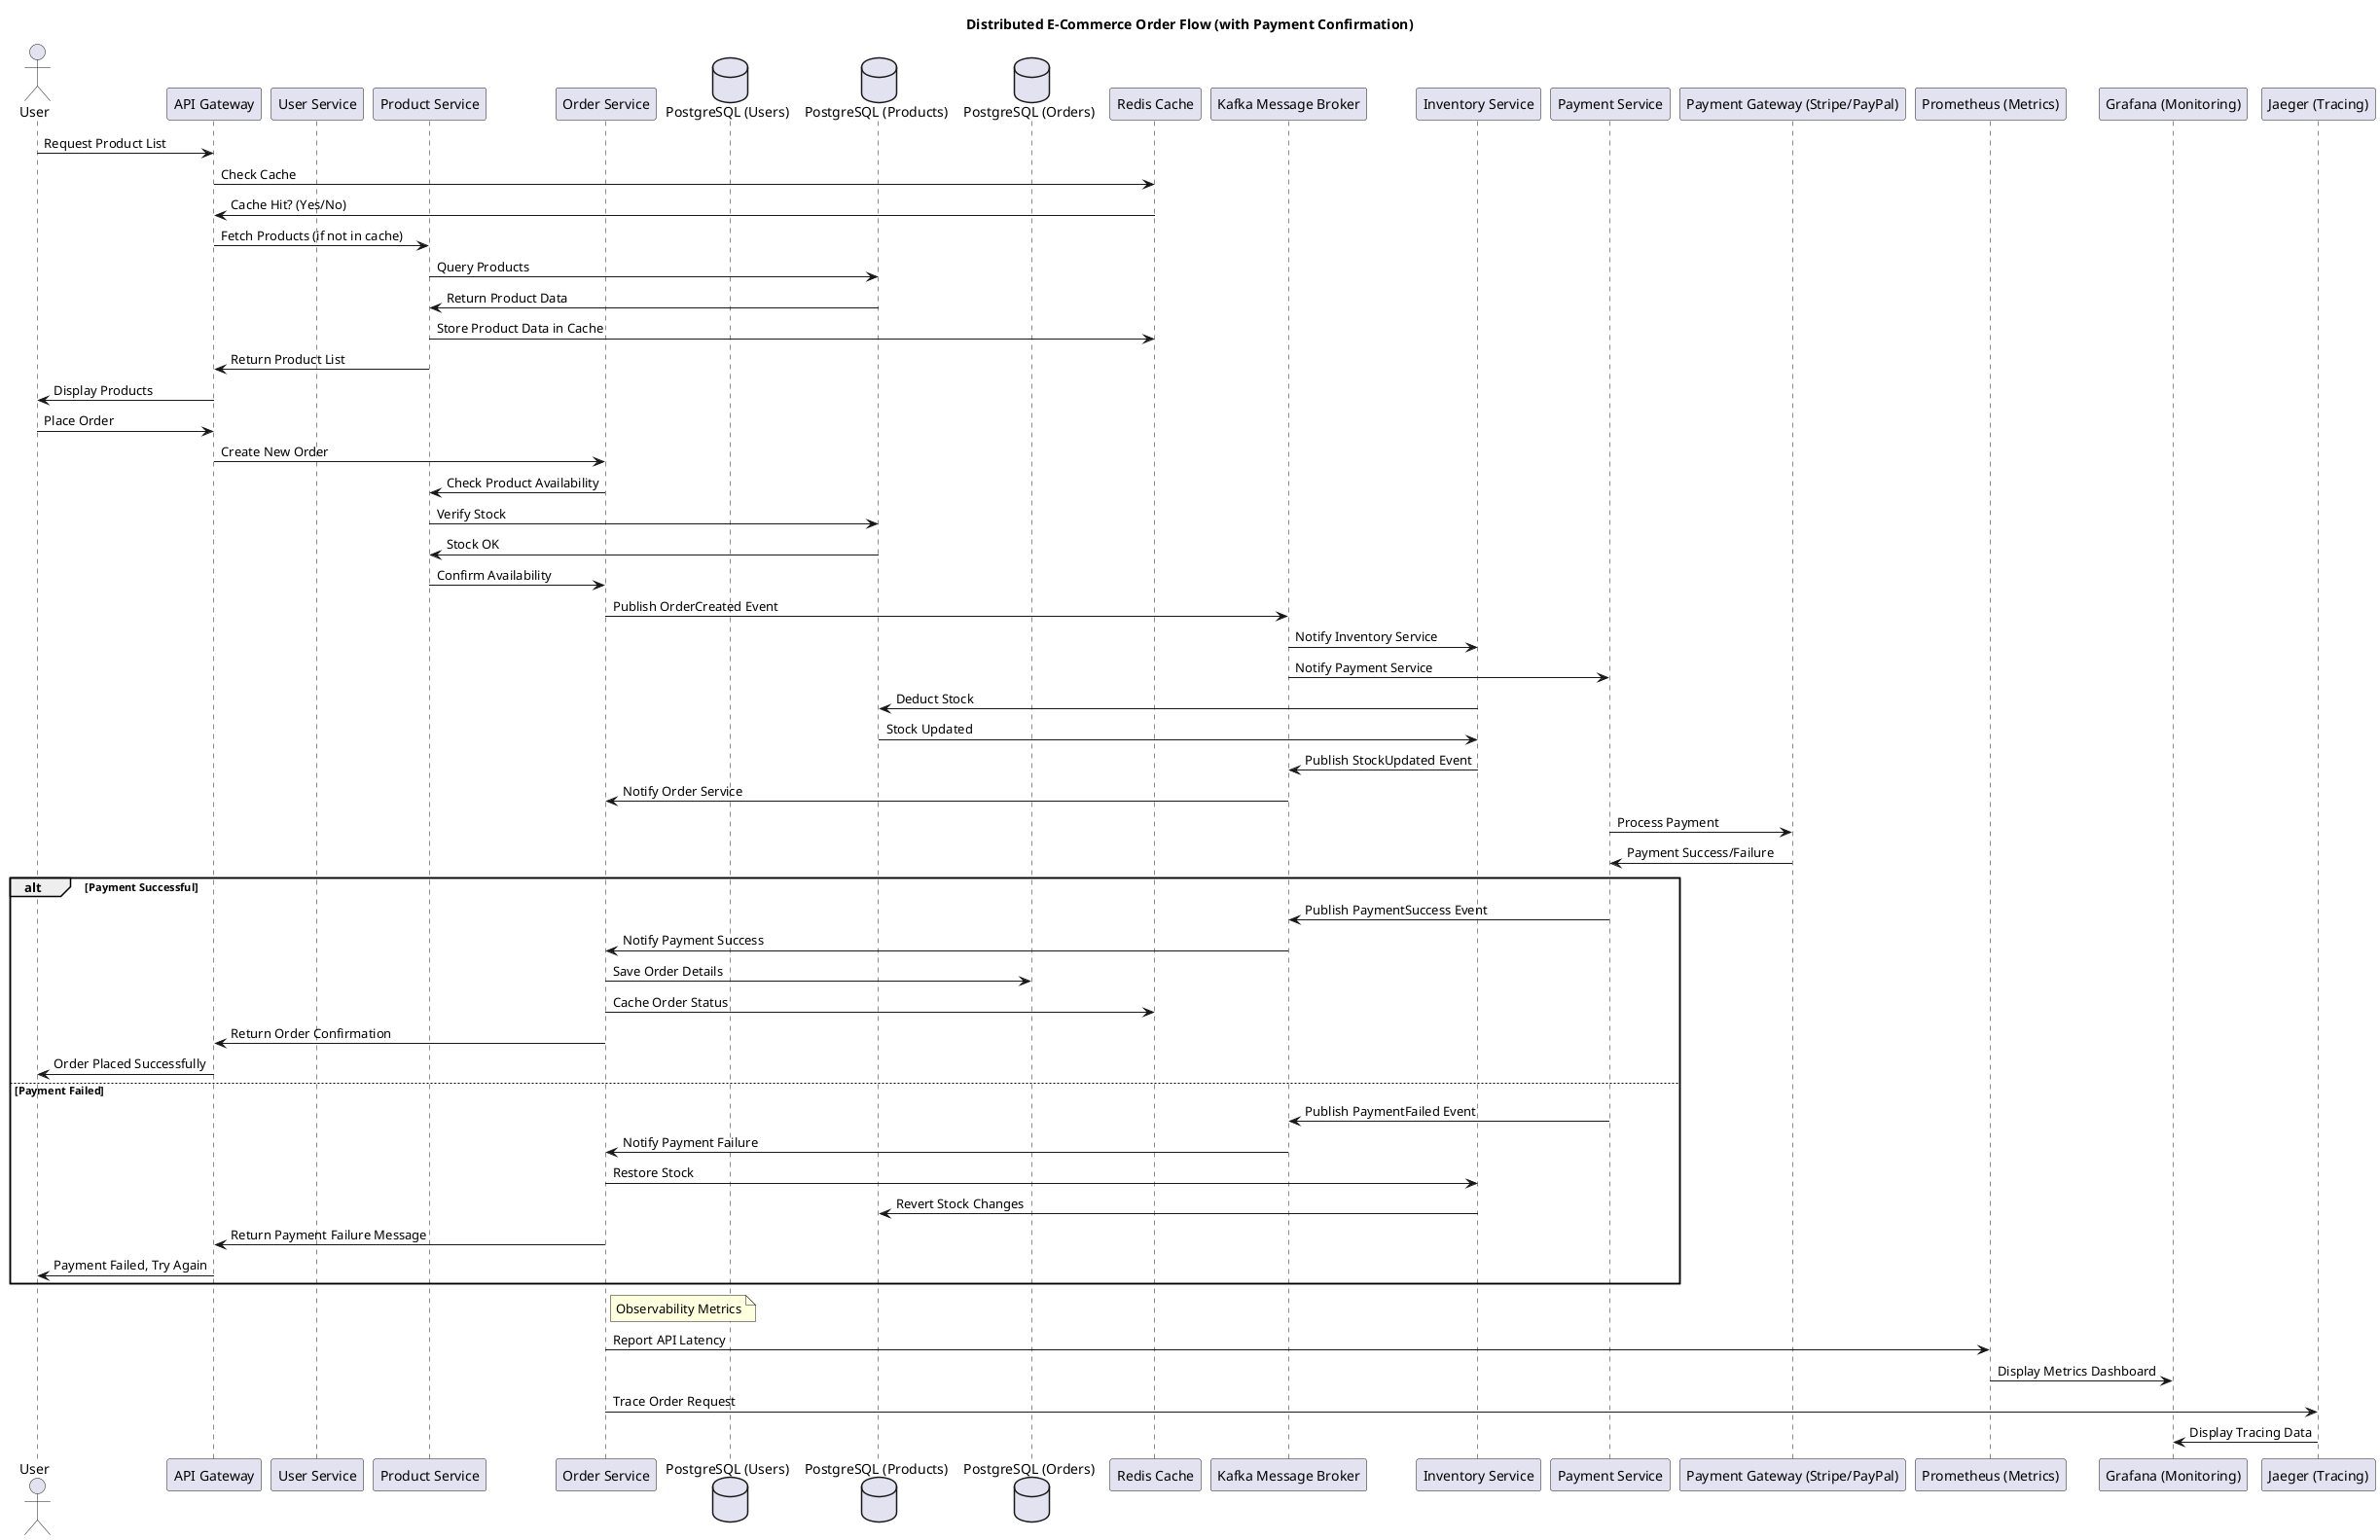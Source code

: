 @startuml
title Distributed E-Commerce Order Flow (with Payment Confirmation)

actor User
participant "API Gateway" as APIGW
participant "User Service" as UserSvc
participant "Product Service" as ProdSvc
participant "Order Service" as OrderSvc
database "PostgreSQL (Users)" as UserDB
database "PostgreSQL (Products)" as ProdDB
database "PostgreSQL (Orders)" as OrderDB
participant "Redis Cache" as Redis
participant "Kafka Message Broker" as Kafka
participant "Inventory Service" as InvSvc
participant "Payment Service" as PaySvc
participant "Payment Gateway (Stripe/PayPal)" as PaymentGateway
participant "Prometheus (Metrics)" as Prometheus
participant "Grafana (Monitoring)" as Grafana
participant "Jaeger (Tracing)" as Jaeger

User -> APIGW: Request Product List
APIGW -> Redis: Check Cache
Redis -> APIGW: Cache Hit? (Yes/No)
APIGW -> ProdSvc: Fetch Products (if not in cache)
ProdSvc -> ProdDB: Query Products
ProdDB -> ProdSvc: Return Product Data
ProdSvc -> Redis: Store Product Data in Cache
ProdSvc -> APIGW: Return Product List
APIGW -> User: Display Products

User -> APIGW: Place Order
APIGW -> OrderSvc: Create New Order
OrderSvc -> ProdSvc: Check Product Availability
ProdSvc -> ProdDB: Verify Stock
ProdDB -> ProdSvc: Stock OK
ProdSvc -> OrderSvc: Confirm Availability

OrderSvc -> Kafka: Publish OrderCreated Event
Kafka -> InvSvc: Notify Inventory Service
Kafka -> PaySvc: Notify Payment Service

InvSvc -> ProdDB: Deduct Stock
ProdDB -> InvSvc: Stock Updated
InvSvc -> Kafka: Publish StockUpdated Event
Kafka -> OrderSvc: Notify Order Service

PaySvc -> PaymentGateway: Process Payment
PaymentGateway -> PaySvc: Payment Success/Failure

alt Payment Successful
    PaySvc -> Kafka: Publish PaymentSuccess Event
    Kafka -> OrderSvc: Notify Payment Success
    OrderSvc -> OrderDB: Save Order Details
    OrderSvc -> Redis: Cache Order Status
    OrderSvc -> APIGW: Return Order Confirmation
    APIGW -> User: Order Placed Successfully
else Payment Failed
    PaySvc -> Kafka: Publish PaymentFailed Event
    Kafka -> OrderSvc: Notify Payment Failure
    OrderSvc -> InvSvc: Restore Stock
    InvSvc -> ProdDB: Revert Stock Changes
    OrderSvc -> APIGW: Return Payment Failure Message
    APIGW -> User: Payment Failed, Try Again
end

note right of OrderSvc: Observability Metrics
OrderSvc -> Prometheus: Report API Latency
Prometheus -> Grafana: Display Metrics Dashboard
OrderSvc -> Jaeger: Trace Order Request
Jaeger -> Grafana: Display Tracing Data
@enduml